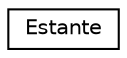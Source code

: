 digraph "Graphical Class Hierarchy"
{
 // LATEX_PDF_SIZE
  edge [fontname="Helvetica",fontsize="10",labelfontname="Helvetica",labelfontsize="10"];
  node [fontname="Helvetica",fontsize="10",shape=record];
  rankdir="LR";
  Node0 [label="Estante",height=0.2,width=0.4,color="black", fillcolor="white", style="filled",URL="$classEstante.html",tooltip="Classe Estante."];
}
